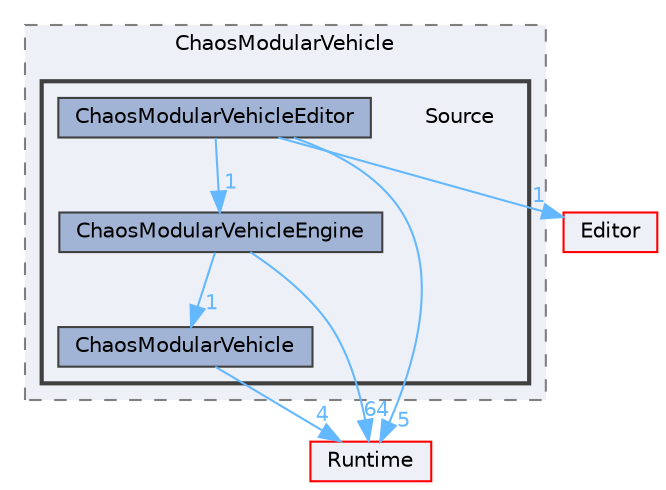digraph "Source"
{
 // INTERACTIVE_SVG=YES
 // LATEX_PDF_SIZE
  bgcolor="transparent";
  edge [fontname=Helvetica,fontsize=10,labelfontname=Helvetica,labelfontsize=10];
  node [fontname=Helvetica,fontsize=10,shape=box,height=0.2,width=0.4];
  compound=true
  subgraph clusterdir_d70215251f17c9e5d19cce4f6d1d880d {
    graph [ bgcolor="#edf0f7", pencolor="grey50", label="ChaosModularVehicle", fontname=Helvetica,fontsize=10 style="filled,dashed", URL="dir_d70215251f17c9e5d19cce4f6d1d880d.html",tooltip=""]
  subgraph clusterdir_4751e455d5b97d47a4baa9a77378b042 {
    graph [ bgcolor="#edf0f7", pencolor="grey25", label="", fontname=Helvetica,fontsize=10 style="filled,bold", URL="dir_4751e455d5b97d47a4baa9a77378b042.html",tooltip=""]
    dir_4751e455d5b97d47a4baa9a77378b042 [shape=plaintext, label="Source"];
  dir_7d8db0f7da87328fdb0f138308050f68 [label="ChaosModularVehicle", fillcolor="#a2b4d6", color="grey25", style="filled", URL="dir_7d8db0f7da87328fdb0f138308050f68.html",tooltip=""];
  dir_7fe86d0895d0488ed5484b5ad5eb24f0 [label="ChaosModularVehicleEditor", fillcolor="#a2b4d6", color="grey25", style="filled", URL="dir_7fe86d0895d0488ed5484b5ad5eb24f0.html",tooltip=""];
  dir_5671a0554cb4a61401bdf50be543db36 [label="ChaosModularVehicleEngine", fillcolor="#a2b4d6", color="grey25", style="filled", URL="dir_5671a0554cb4a61401bdf50be543db36.html",tooltip=""];
  }
  }
  dir_7536b172fbd480bfd146a1b1acd6856b [label="Runtime", fillcolor="#edf0f7", color="red", style="filled", URL="dir_7536b172fbd480bfd146a1b1acd6856b.html",tooltip=""];
  dir_b26507eead720464ba2ac6bbc6dcec5f [label="Editor", fillcolor="#edf0f7", color="red", style="filled", URL="dir_b26507eead720464ba2ac6bbc6dcec5f.html",tooltip=""];
  dir_7d8db0f7da87328fdb0f138308050f68->dir_7536b172fbd480bfd146a1b1acd6856b [headlabel="4", labeldistance=1.5 headhref="dir_000150_000984.html" href="dir_000150_000984.html" color="steelblue1" fontcolor="steelblue1"];
  dir_7fe86d0895d0488ed5484b5ad5eb24f0->dir_5671a0554cb4a61401bdf50be543db36 [headlabel="1", labeldistance=1.5 headhref="dir_000154_000155.html" href="dir_000154_000155.html" color="steelblue1" fontcolor="steelblue1"];
  dir_7fe86d0895d0488ed5484b5ad5eb24f0->dir_7536b172fbd480bfd146a1b1acd6856b [headlabel="5", labeldistance=1.5 headhref="dir_000154_000984.html" href="dir_000154_000984.html" color="steelblue1" fontcolor="steelblue1"];
  dir_7fe86d0895d0488ed5484b5ad5eb24f0->dir_b26507eead720464ba2ac6bbc6dcec5f [headlabel="1", labeldistance=1.5 headhref="dir_000154_000357.html" href="dir_000154_000357.html" color="steelblue1" fontcolor="steelblue1"];
  dir_5671a0554cb4a61401bdf50be543db36->dir_7536b172fbd480bfd146a1b1acd6856b [headlabel="64", labeldistance=1.5 headhref="dir_000155_000984.html" href="dir_000155_000984.html" color="steelblue1" fontcolor="steelblue1"];
  dir_5671a0554cb4a61401bdf50be543db36->dir_7d8db0f7da87328fdb0f138308050f68 [headlabel="1", labeldistance=1.5 headhref="dir_000155_000150.html" href="dir_000155_000150.html" color="steelblue1" fontcolor="steelblue1"];
}
